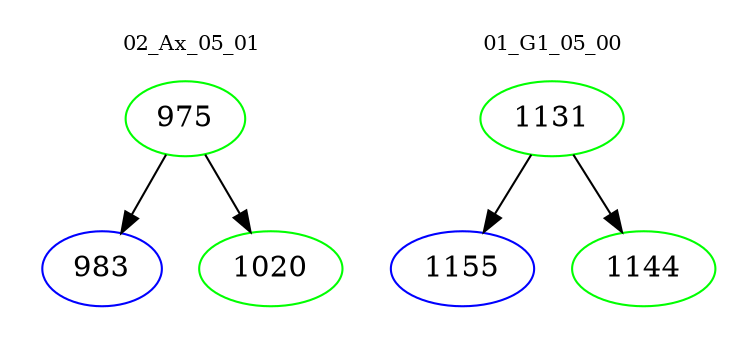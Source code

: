 digraph{
subgraph cluster_0 {
color = white
label = "02_Ax_05_01";
fontsize=10;
T0_975 [label="975", color="green"]
T0_975 -> T0_983 [color="black"]
T0_983 [label="983", color="blue"]
T0_975 -> T0_1020 [color="black"]
T0_1020 [label="1020", color="green"]
}
subgraph cluster_1 {
color = white
label = "01_G1_05_00";
fontsize=10;
T1_1131 [label="1131", color="green"]
T1_1131 -> T1_1155 [color="black"]
T1_1155 [label="1155", color="blue"]
T1_1131 -> T1_1144 [color="black"]
T1_1144 [label="1144", color="green"]
}
}
